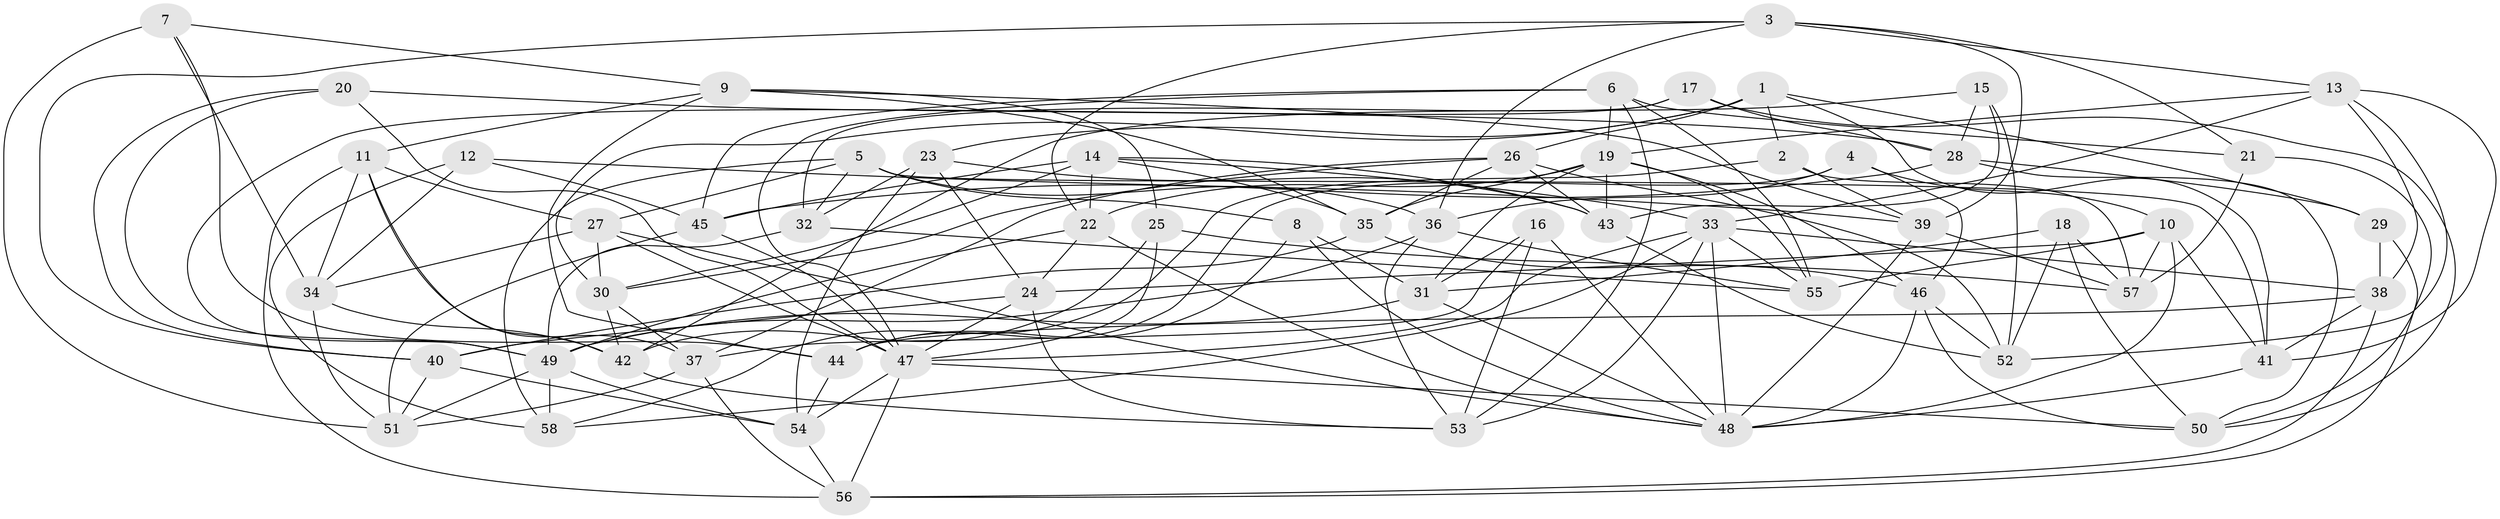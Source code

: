 // original degree distribution, {4: 1.0}
// Generated by graph-tools (version 1.1) at 2025/50/03/09/25 03:50:54]
// undirected, 58 vertices, 167 edges
graph export_dot {
graph [start="1"]
  node [color=gray90,style=filled];
  1;
  2;
  3;
  4;
  5;
  6;
  7;
  8;
  9;
  10;
  11;
  12;
  13;
  14;
  15;
  16;
  17;
  18;
  19;
  20;
  21;
  22;
  23;
  24;
  25;
  26;
  27;
  28;
  29;
  30;
  31;
  32;
  33;
  34;
  35;
  36;
  37;
  38;
  39;
  40;
  41;
  42;
  43;
  44;
  45;
  46;
  47;
  48;
  49;
  50;
  51;
  52;
  53;
  54;
  55;
  56;
  57;
  58;
  1 -- 2 [weight=1.0];
  1 -- 23 [weight=1.0];
  1 -- 26 [weight=1.0];
  1 -- 29 [weight=1.0];
  1 -- 30 [weight=1.0];
  1 -- 41 [weight=1.0];
  2 -- 39 [weight=1.0];
  2 -- 57 [weight=1.0];
  2 -- 58 [weight=1.0];
  3 -- 13 [weight=1.0];
  3 -- 21 [weight=1.0];
  3 -- 22 [weight=1.0];
  3 -- 36 [weight=1.0];
  3 -- 39 [weight=1.0];
  3 -- 40 [weight=1.0];
  4 -- 10 [weight=1.0];
  4 -- 36 [weight=1.0];
  4 -- 44 [weight=1.0];
  4 -- 46 [weight=1.0];
  5 -- 8 [weight=1.0];
  5 -- 27 [weight=1.0];
  5 -- 32 [weight=1.0];
  5 -- 36 [weight=1.0];
  5 -- 41 [weight=1.0];
  5 -- 58 [weight=1.0];
  6 -- 19 [weight=1.0];
  6 -- 21 [weight=1.0];
  6 -- 45 [weight=1.0];
  6 -- 47 [weight=1.0];
  6 -- 53 [weight=1.0];
  6 -- 55 [weight=1.0];
  7 -- 9 [weight=1.0];
  7 -- 34 [weight=1.0];
  7 -- 44 [weight=1.0];
  7 -- 51 [weight=1.0];
  8 -- 31 [weight=1.0];
  8 -- 44 [weight=1.0];
  8 -- 48 [weight=1.0];
  9 -- 11 [weight=1.0];
  9 -- 25 [weight=1.0];
  9 -- 35 [weight=1.0];
  9 -- 39 [weight=1.0];
  9 -- 44 [weight=1.0];
  10 -- 24 [weight=1.0];
  10 -- 41 [weight=1.0];
  10 -- 48 [weight=1.0];
  10 -- 55 [weight=1.0];
  10 -- 57 [weight=1.0];
  11 -- 27 [weight=1.0];
  11 -- 34 [weight=1.0];
  11 -- 37 [weight=1.0];
  11 -- 42 [weight=1.0];
  11 -- 56 [weight=1.0];
  12 -- 34 [weight=1.0];
  12 -- 39 [weight=1.0];
  12 -- 45 [weight=1.0];
  12 -- 58 [weight=1.0];
  13 -- 19 [weight=1.0];
  13 -- 33 [weight=1.0];
  13 -- 38 [weight=1.0];
  13 -- 41 [weight=1.0];
  13 -- 52 [weight=1.0];
  14 -- 22 [weight=1.0];
  14 -- 30 [weight=1.0];
  14 -- 33 [weight=1.0];
  14 -- 35 [weight=1.0];
  14 -- 43 [weight=1.0];
  14 -- 45 [weight=1.0];
  15 -- 28 [weight=1.0];
  15 -- 42 [weight=1.0];
  15 -- 43 [weight=1.0];
  15 -- 52 [weight=1.0];
  16 -- 31 [weight=1.0];
  16 -- 37 [weight=1.0];
  16 -- 48 [weight=1.0];
  16 -- 53 [weight=1.0];
  17 -- 28 [weight=1.0];
  17 -- 32 [weight=1.0];
  17 -- 49 [weight=1.0];
  17 -- 50 [weight=1.0];
  18 -- 31 [weight=1.0];
  18 -- 50 [weight=1.0];
  18 -- 52 [weight=1.0];
  18 -- 57 [weight=1.0];
  19 -- 22 [weight=1.0];
  19 -- 31 [weight=1.0];
  19 -- 35 [weight=1.0];
  19 -- 43 [weight=1.0];
  19 -- 46 [weight=1.0];
  19 -- 55 [weight=1.0];
  20 -- 28 [weight=1.0];
  20 -- 40 [weight=1.0];
  20 -- 47 [weight=1.0];
  20 -- 49 [weight=1.0];
  21 -- 50 [weight=1.0];
  21 -- 57 [weight=1.0];
  22 -- 24 [weight=1.0];
  22 -- 48 [weight=1.0];
  22 -- 49 [weight=1.0];
  23 -- 24 [weight=1.0];
  23 -- 32 [weight=2.0];
  23 -- 43 [weight=1.0];
  23 -- 54 [weight=1.0];
  24 -- 40 [weight=1.0];
  24 -- 47 [weight=1.0];
  24 -- 53 [weight=1.0];
  25 -- 42 [weight=1.0];
  25 -- 47 [weight=1.0];
  25 -- 57 [weight=1.0];
  26 -- 30 [weight=1.0];
  26 -- 35 [weight=1.0];
  26 -- 37 [weight=1.0];
  26 -- 43 [weight=1.0];
  26 -- 52 [weight=1.0];
  27 -- 30 [weight=1.0];
  27 -- 34 [weight=1.0];
  27 -- 47 [weight=1.0];
  27 -- 48 [weight=1.0];
  28 -- 29 [weight=1.0];
  28 -- 45 [weight=1.0];
  28 -- 50 [weight=1.0];
  29 -- 38 [weight=1.0];
  29 -- 56 [weight=1.0];
  30 -- 37 [weight=1.0];
  30 -- 42 [weight=1.0];
  31 -- 48 [weight=1.0];
  31 -- 49 [weight=1.0];
  32 -- 49 [weight=1.0];
  32 -- 55 [weight=1.0];
  33 -- 38 [weight=1.0];
  33 -- 47 [weight=1.0];
  33 -- 48 [weight=1.0];
  33 -- 53 [weight=1.0];
  33 -- 55 [weight=1.0];
  33 -- 58 [weight=1.0];
  34 -- 42 [weight=1.0];
  34 -- 51 [weight=1.0];
  35 -- 40 [weight=1.0];
  35 -- 46 [weight=1.0];
  36 -- 49 [weight=1.0];
  36 -- 53 [weight=1.0];
  36 -- 55 [weight=1.0];
  37 -- 51 [weight=1.0];
  37 -- 56 [weight=1.0];
  38 -- 41 [weight=1.0];
  38 -- 44 [weight=1.0];
  38 -- 56 [weight=1.0];
  39 -- 48 [weight=1.0];
  39 -- 57 [weight=1.0];
  40 -- 51 [weight=1.0];
  40 -- 54 [weight=1.0];
  41 -- 48 [weight=1.0];
  42 -- 53 [weight=1.0];
  43 -- 52 [weight=1.0];
  44 -- 54 [weight=1.0];
  45 -- 47 [weight=1.0];
  45 -- 51 [weight=1.0];
  46 -- 48 [weight=1.0];
  46 -- 50 [weight=1.0];
  46 -- 52 [weight=1.0];
  47 -- 50 [weight=1.0];
  47 -- 54 [weight=1.0];
  47 -- 56 [weight=1.0];
  49 -- 51 [weight=1.0];
  49 -- 54 [weight=1.0];
  49 -- 58 [weight=2.0];
  54 -- 56 [weight=1.0];
}
